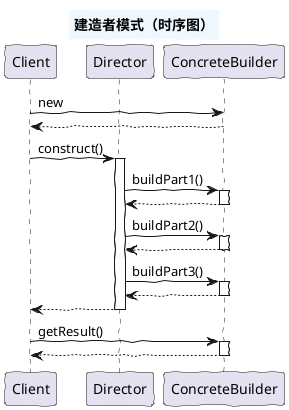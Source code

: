 @startuml

skinparam handwritten true
skinparam titleBorderThickness 2
skinparam titleBackgroundColor AliceBlue


title
    建造者模式（时序图）
end title

participant Client
participant Director
participant ConcreteBuilder

Client -> ConcreteBuilder : new
return

Client -> Director : construct()
activate Director

Director -> ConcreteBuilder : buildPart1()
activate ConcreteBuilder
return

Director -> ConcreteBuilder : buildPart2()
activate ConcreteBuilder
return

Director -> ConcreteBuilder : buildPart3()
activate ConcreteBuilder
return

return
deactivate Director

Client -> ConcreteBuilder : getResult()
activate ConcreteBuilder
return
deactivate ConcreteBuilder

@enduml